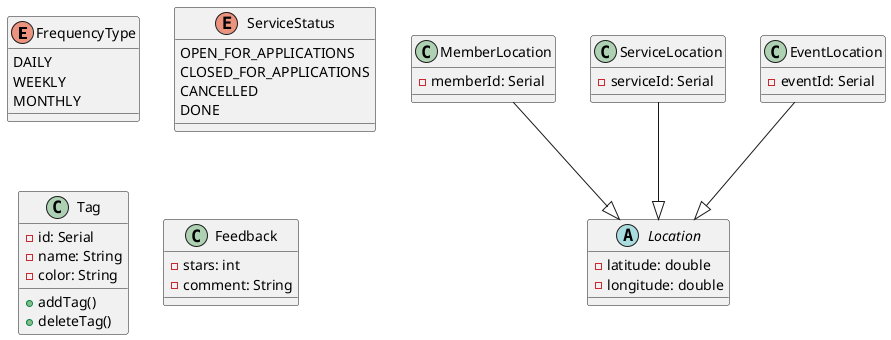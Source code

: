 @startuml
enum FrequencyType {
    DAILY
    WEEKLY
    MONTHLY
}

enum ServiceStatus {
    OPEN_FOR_APPLICATIONS
    CLOSED_FOR_APPLICATIONS
    CANCELLED
    DONE
}
class Tag {
    -id: Serial
    -name: String
    -color: String

    +addTag()
    +deleteTag()
}

abstract class Location {
    - latitude: double
    - longitude: double
    }

class MemberLocation {
    -memberId: Serial
}

MemberLocation --|> Location

class ServiceLocation {
    -serviceId: Serial
}
ServiceLocation --|> Location

class EventLocation {
    -eventId: Serial
}


class Feedback {
    -stars: int
    -comment: String
}
EventLocation --|> Location
@enduml